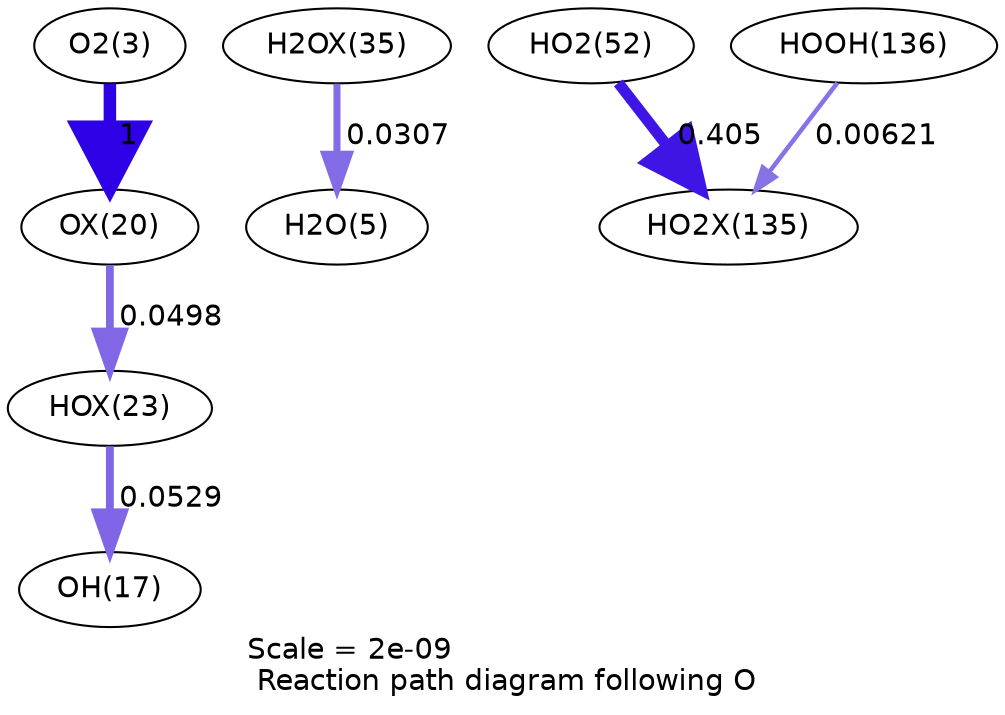 digraph reaction_paths {
center=1;
s5 -> s47[fontname="Helvetica", penwidth=6, arrowsize=3, color="0.7, 1.5, 0.9"
, label=" 1"];
s47 -> s50[fontname="Helvetica", penwidth=3.74, arrowsize=1.87, color="0.7, 0.55, 0.9"
, label=" 0.0498"];
s50 -> s19[fontname="Helvetica", penwidth=3.78, arrowsize=1.89, color="0.7, 0.553, 0.9"
, label=" 0.0529"];
s54 -> s7[fontname="Helvetica", penwidth=3.37, arrowsize=1.68, color="0.7, 0.531, 0.9"
, label=" 0.0307"];
s21 -> s68[fontname="Helvetica", penwidth=5.32, arrowsize=2.66, color="0.7, 0.905, 0.9"
, label=" 0.405"];
s24 -> s68[fontname="Helvetica", penwidth=2.16, arrowsize=1.08, color="0.7, 0.506, 0.9"
, label=" 0.00621"];
s5 [ fontname="Helvetica", label="O2(3)"];
s7 [ fontname="Helvetica", label="H2O(5)"];
s19 [ fontname="Helvetica", label="OH(17)"];
s21 [ fontname="Helvetica", label="HO2(52)"];
s24 [ fontname="Helvetica", label="HOOH(136)"];
s47 [ fontname="Helvetica", label="OX(20)"];
s50 [ fontname="Helvetica", label="HOX(23)"];
s54 [ fontname="Helvetica", label="H2OX(35)"];
s68 [ fontname="Helvetica", label="HO2X(135)"];
 label = "Scale = 2e-09\l Reaction path diagram following O";
 fontname = "Helvetica";
}
